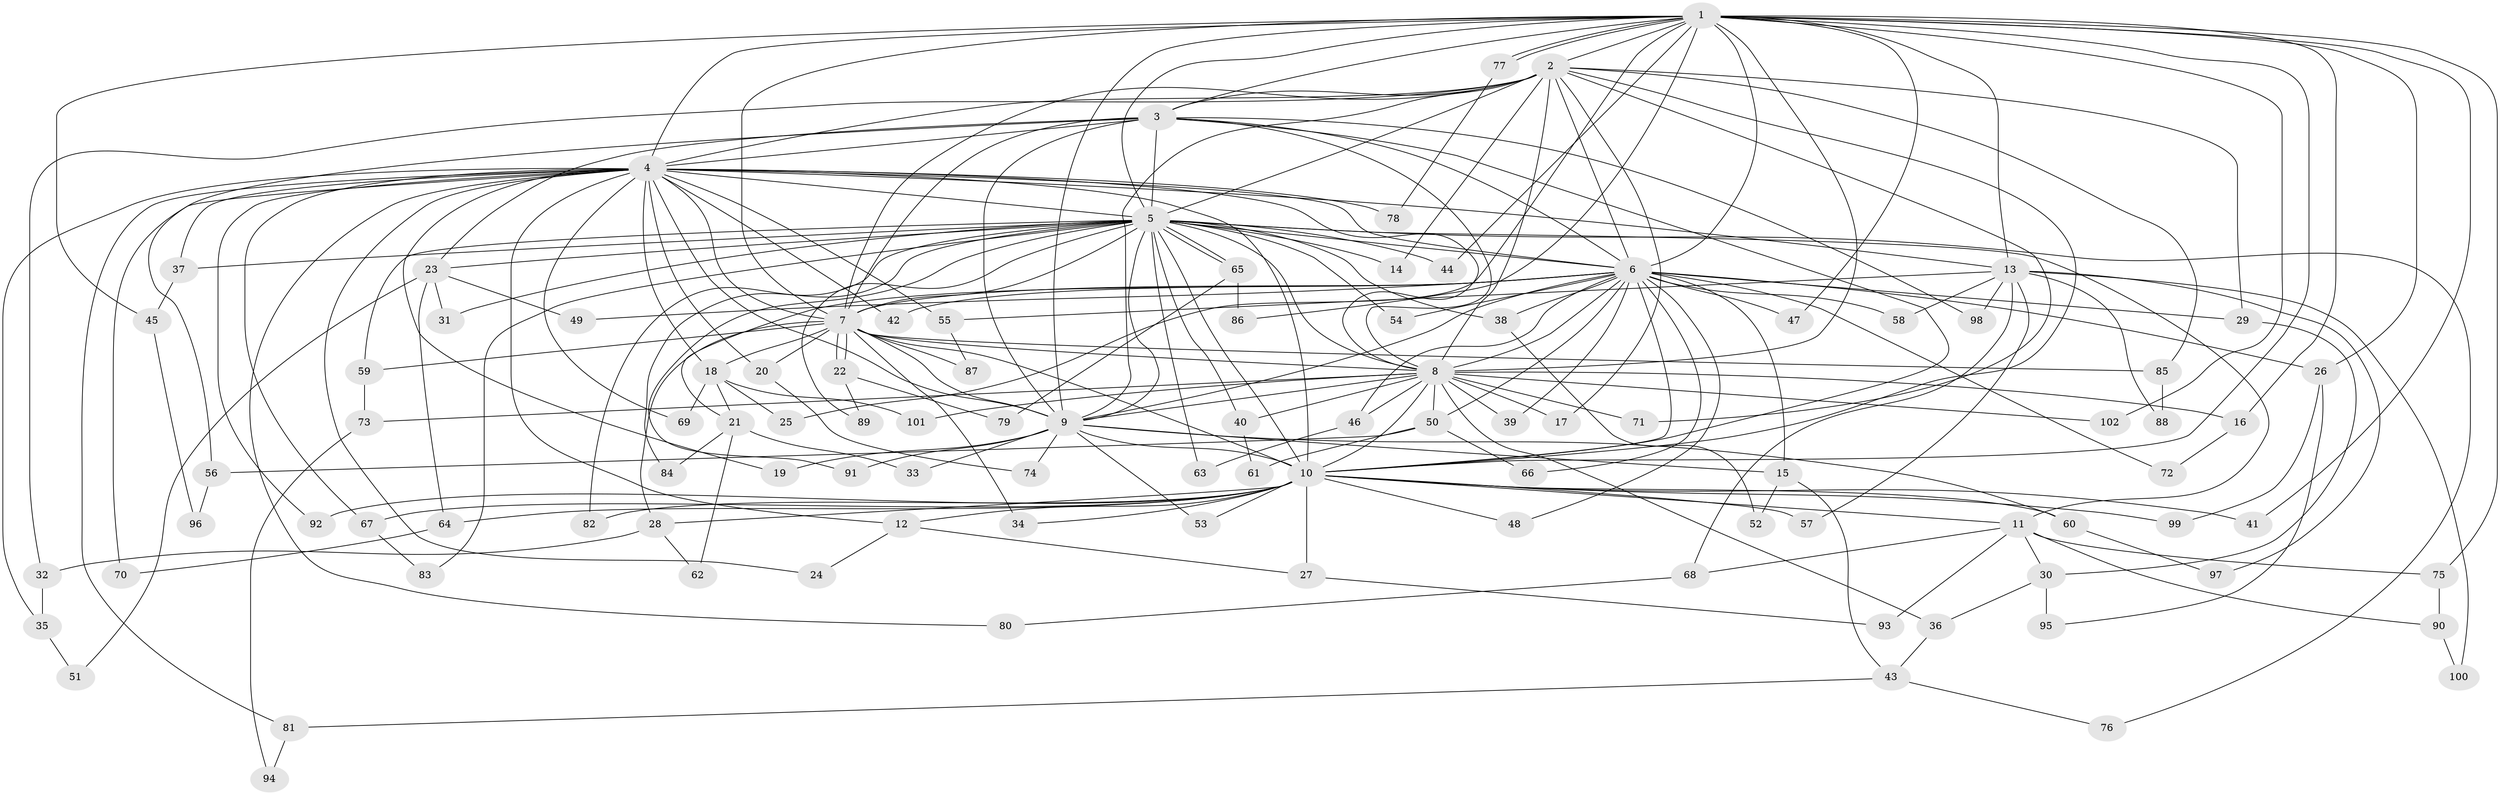 // coarse degree distribution, {14: 0.12903225806451613, 18: 0.03225806451612903, 11: 0.03225806451612903, 10: 0.0967741935483871, 2: 0.1935483870967742, 9: 0.03225806451612903, 7: 0.03225806451612903, 4: 0.0967741935483871, 3: 0.25806451612903225, 5: 0.06451612903225806, 1: 0.03225806451612903}
// Generated by graph-tools (version 1.1) at 2025/49/03/04/25 22:49:21]
// undirected, 102 vertices, 229 edges
graph export_dot {
  node [color=gray90,style=filled];
  1;
  2;
  3;
  4;
  5;
  6;
  7;
  8;
  9;
  10;
  11;
  12;
  13;
  14;
  15;
  16;
  17;
  18;
  19;
  20;
  21;
  22;
  23;
  24;
  25;
  26;
  27;
  28;
  29;
  30;
  31;
  32;
  33;
  34;
  35;
  36;
  37;
  38;
  39;
  40;
  41;
  42;
  43;
  44;
  45;
  46;
  47;
  48;
  49;
  50;
  51;
  52;
  53;
  54;
  55;
  56;
  57;
  58;
  59;
  60;
  61;
  62;
  63;
  64;
  65;
  66;
  67;
  68;
  69;
  70;
  71;
  72;
  73;
  74;
  75;
  76;
  77;
  78;
  79;
  80;
  81;
  82;
  83;
  84;
  85;
  86;
  87;
  88;
  89;
  90;
  91;
  92;
  93;
  94;
  95;
  96;
  97;
  98;
  99;
  100;
  101;
  102;
  1 -- 2;
  1 -- 3;
  1 -- 4;
  1 -- 5;
  1 -- 6;
  1 -- 7;
  1 -- 8;
  1 -- 9;
  1 -- 10;
  1 -- 13;
  1 -- 16;
  1 -- 25;
  1 -- 26;
  1 -- 41;
  1 -- 44;
  1 -- 45;
  1 -- 47;
  1 -- 75;
  1 -- 77;
  1 -- 77;
  1 -- 86;
  1 -- 102;
  2 -- 3;
  2 -- 4;
  2 -- 5;
  2 -- 6;
  2 -- 7;
  2 -- 8;
  2 -- 9;
  2 -- 10;
  2 -- 14;
  2 -- 17;
  2 -- 29;
  2 -- 32;
  2 -- 71;
  2 -- 85;
  3 -- 4;
  3 -- 5;
  3 -- 6;
  3 -- 7;
  3 -- 8;
  3 -- 9;
  3 -- 10;
  3 -- 23;
  3 -- 56;
  3 -- 98;
  4 -- 5;
  4 -- 6;
  4 -- 7;
  4 -- 8;
  4 -- 9;
  4 -- 10;
  4 -- 12;
  4 -- 13;
  4 -- 18;
  4 -- 19;
  4 -- 20;
  4 -- 24;
  4 -- 35;
  4 -- 37;
  4 -- 42;
  4 -- 55;
  4 -- 67;
  4 -- 69;
  4 -- 70;
  4 -- 78;
  4 -- 80;
  4 -- 81;
  4 -- 92;
  5 -- 6;
  5 -- 7;
  5 -- 8;
  5 -- 9;
  5 -- 10;
  5 -- 11;
  5 -- 14;
  5 -- 23;
  5 -- 31;
  5 -- 37;
  5 -- 38;
  5 -- 40;
  5 -- 44;
  5 -- 54;
  5 -- 59;
  5 -- 63;
  5 -- 65;
  5 -- 65;
  5 -- 76;
  5 -- 82;
  5 -- 83;
  5 -- 84;
  5 -- 89;
  5 -- 91;
  6 -- 7;
  6 -- 8;
  6 -- 9;
  6 -- 10;
  6 -- 15;
  6 -- 21;
  6 -- 26;
  6 -- 29;
  6 -- 38;
  6 -- 39;
  6 -- 42;
  6 -- 46;
  6 -- 47;
  6 -- 48;
  6 -- 49;
  6 -- 50;
  6 -- 54;
  6 -- 58;
  6 -- 66;
  6 -- 72;
  7 -- 8;
  7 -- 9;
  7 -- 10;
  7 -- 18;
  7 -- 20;
  7 -- 22;
  7 -- 22;
  7 -- 28;
  7 -- 34;
  7 -- 59;
  7 -- 85;
  7 -- 87;
  8 -- 9;
  8 -- 10;
  8 -- 16;
  8 -- 17;
  8 -- 36;
  8 -- 39;
  8 -- 40;
  8 -- 46;
  8 -- 50;
  8 -- 71;
  8 -- 73;
  8 -- 101;
  8 -- 102;
  9 -- 10;
  9 -- 15;
  9 -- 19;
  9 -- 33;
  9 -- 53;
  9 -- 60;
  9 -- 74;
  9 -- 91;
  10 -- 11;
  10 -- 12;
  10 -- 27;
  10 -- 28;
  10 -- 34;
  10 -- 41;
  10 -- 48;
  10 -- 53;
  10 -- 57;
  10 -- 60;
  10 -- 64;
  10 -- 67;
  10 -- 82;
  10 -- 92;
  10 -- 99;
  11 -- 30;
  11 -- 68;
  11 -- 75;
  11 -- 90;
  11 -- 93;
  12 -- 24;
  12 -- 27;
  13 -- 55;
  13 -- 57;
  13 -- 58;
  13 -- 68;
  13 -- 88;
  13 -- 97;
  13 -- 98;
  13 -- 100;
  15 -- 43;
  15 -- 52;
  16 -- 72;
  18 -- 21;
  18 -- 25;
  18 -- 69;
  18 -- 101;
  20 -- 74;
  21 -- 33;
  21 -- 62;
  21 -- 84;
  22 -- 79;
  22 -- 89;
  23 -- 31;
  23 -- 49;
  23 -- 51;
  23 -- 64;
  26 -- 95;
  26 -- 99;
  27 -- 93;
  28 -- 32;
  28 -- 62;
  29 -- 30;
  30 -- 36;
  30 -- 95;
  32 -- 35;
  35 -- 51;
  36 -- 43;
  37 -- 45;
  38 -- 52;
  40 -- 61;
  43 -- 76;
  43 -- 81;
  45 -- 96;
  46 -- 63;
  50 -- 56;
  50 -- 61;
  50 -- 66;
  55 -- 87;
  56 -- 96;
  59 -- 73;
  60 -- 97;
  64 -- 70;
  65 -- 79;
  65 -- 86;
  67 -- 83;
  68 -- 80;
  73 -- 94;
  75 -- 90;
  77 -- 78;
  81 -- 94;
  85 -- 88;
  90 -- 100;
}
